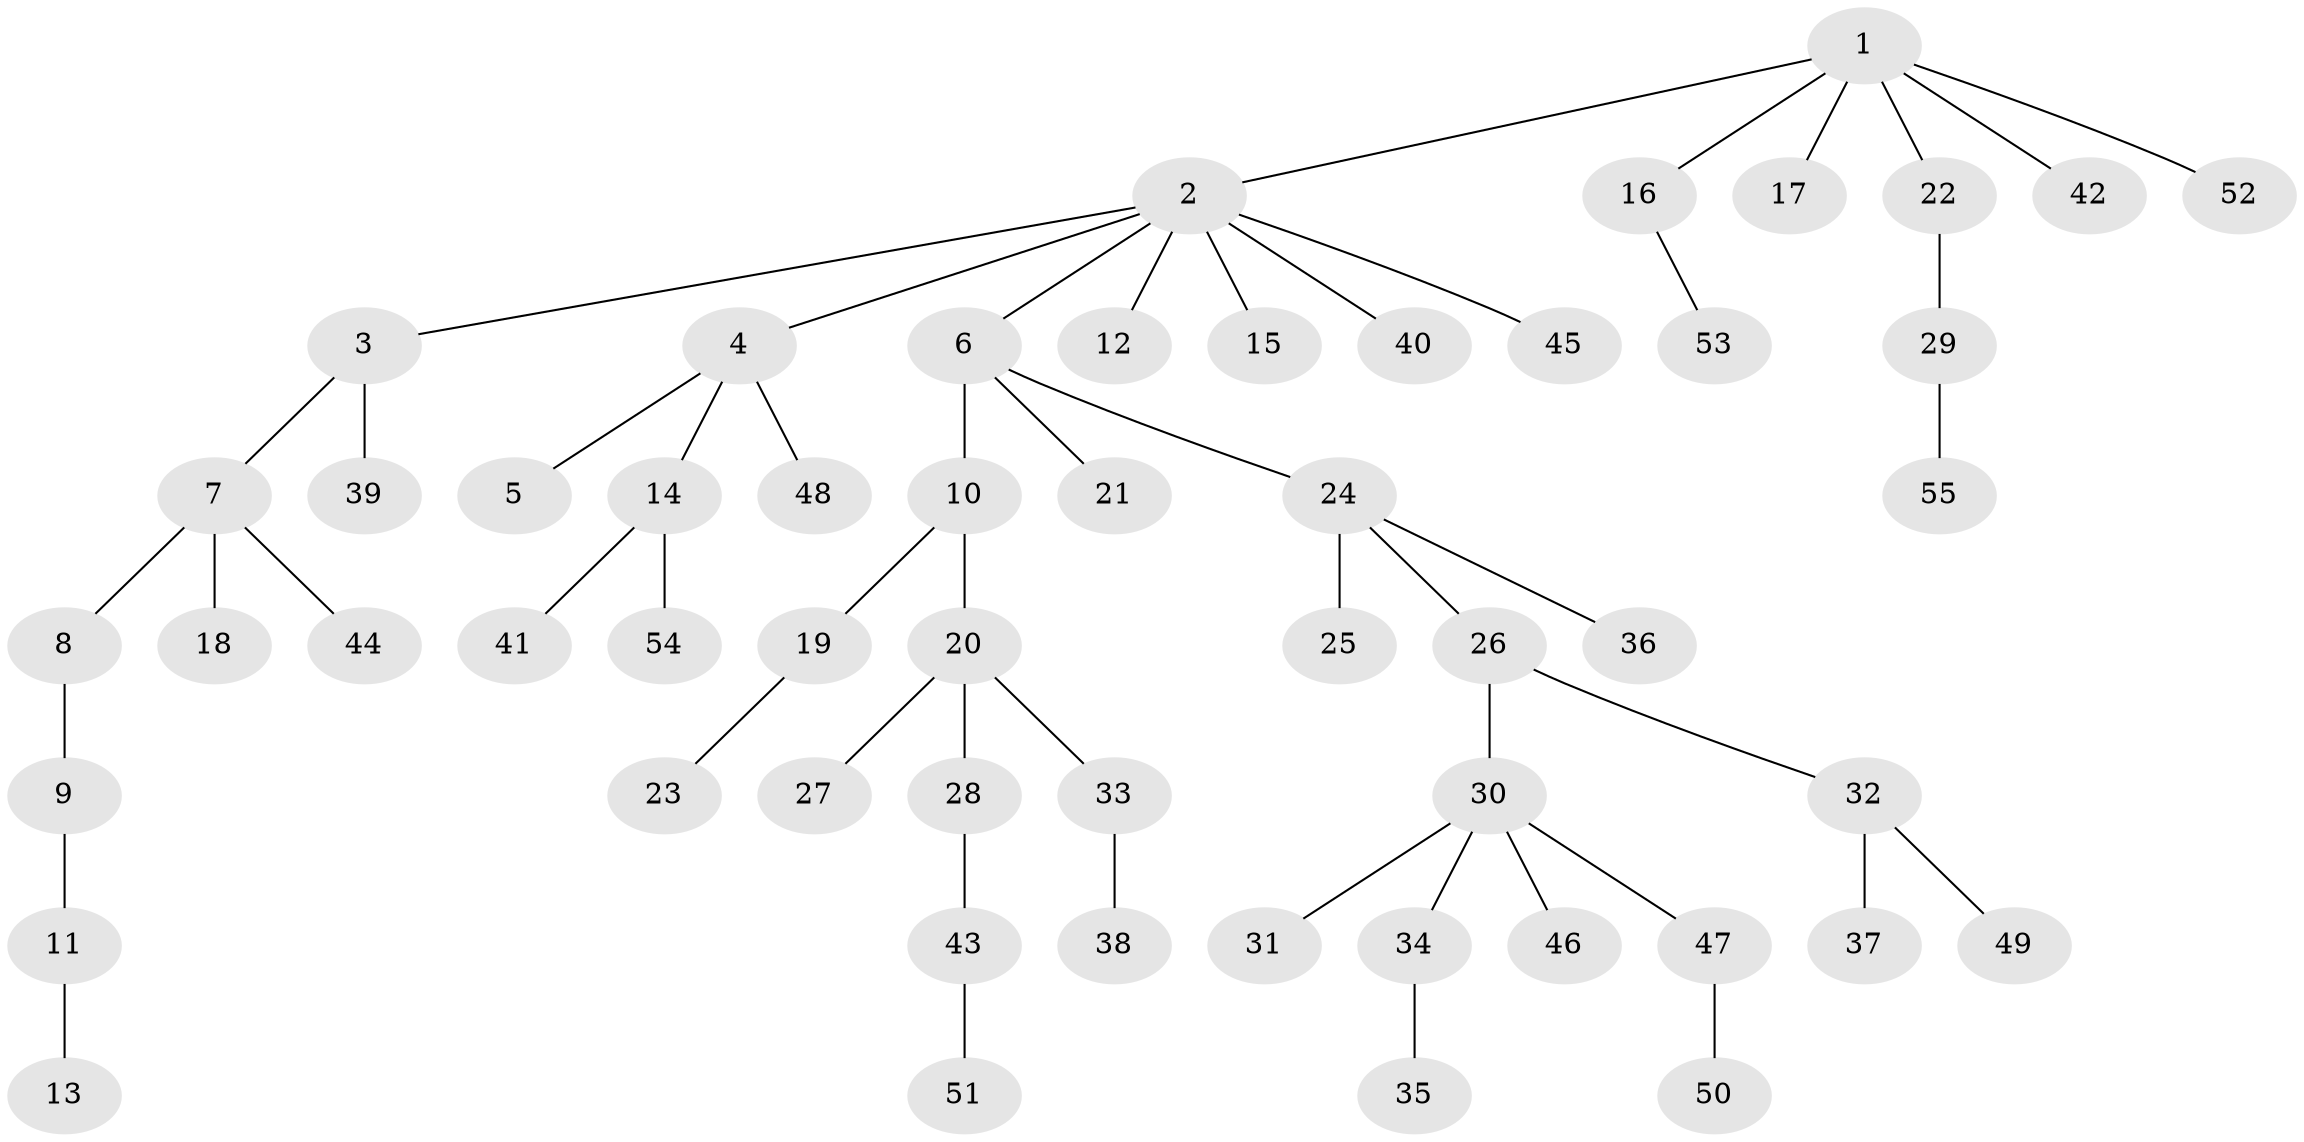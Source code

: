 // coarse degree distribution, {4: 0.058823529411764705, 1: 0.5294117647058824, 3: 0.11764705882352941, 2: 0.23529411764705882, 5: 0.058823529411764705}
// Generated by graph-tools (version 1.1) at 2025/37/03/04/25 23:37:26]
// undirected, 55 vertices, 54 edges
graph export_dot {
  node [color=gray90,style=filled];
  1;
  2;
  3;
  4;
  5;
  6;
  7;
  8;
  9;
  10;
  11;
  12;
  13;
  14;
  15;
  16;
  17;
  18;
  19;
  20;
  21;
  22;
  23;
  24;
  25;
  26;
  27;
  28;
  29;
  30;
  31;
  32;
  33;
  34;
  35;
  36;
  37;
  38;
  39;
  40;
  41;
  42;
  43;
  44;
  45;
  46;
  47;
  48;
  49;
  50;
  51;
  52;
  53;
  54;
  55;
  1 -- 2;
  1 -- 16;
  1 -- 17;
  1 -- 22;
  1 -- 42;
  1 -- 52;
  2 -- 3;
  2 -- 4;
  2 -- 6;
  2 -- 12;
  2 -- 15;
  2 -- 40;
  2 -- 45;
  3 -- 7;
  3 -- 39;
  4 -- 5;
  4 -- 14;
  4 -- 48;
  6 -- 10;
  6 -- 21;
  6 -- 24;
  7 -- 8;
  7 -- 18;
  7 -- 44;
  8 -- 9;
  9 -- 11;
  10 -- 19;
  10 -- 20;
  11 -- 13;
  14 -- 41;
  14 -- 54;
  16 -- 53;
  19 -- 23;
  20 -- 27;
  20 -- 28;
  20 -- 33;
  22 -- 29;
  24 -- 25;
  24 -- 26;
  24 -- 36;
  26 -- 30;
  26 -- 32;
  28 -- 43;
  29 -- 55;
  30 -- 31;
  30 -- 34;
  30 -- 46;
  30 -- 47;
  32 -- 37;
  32 -- 49;
  33 -- 38;
  34 -- 35;
  43 -- 51;
  47 -- 50;
}
